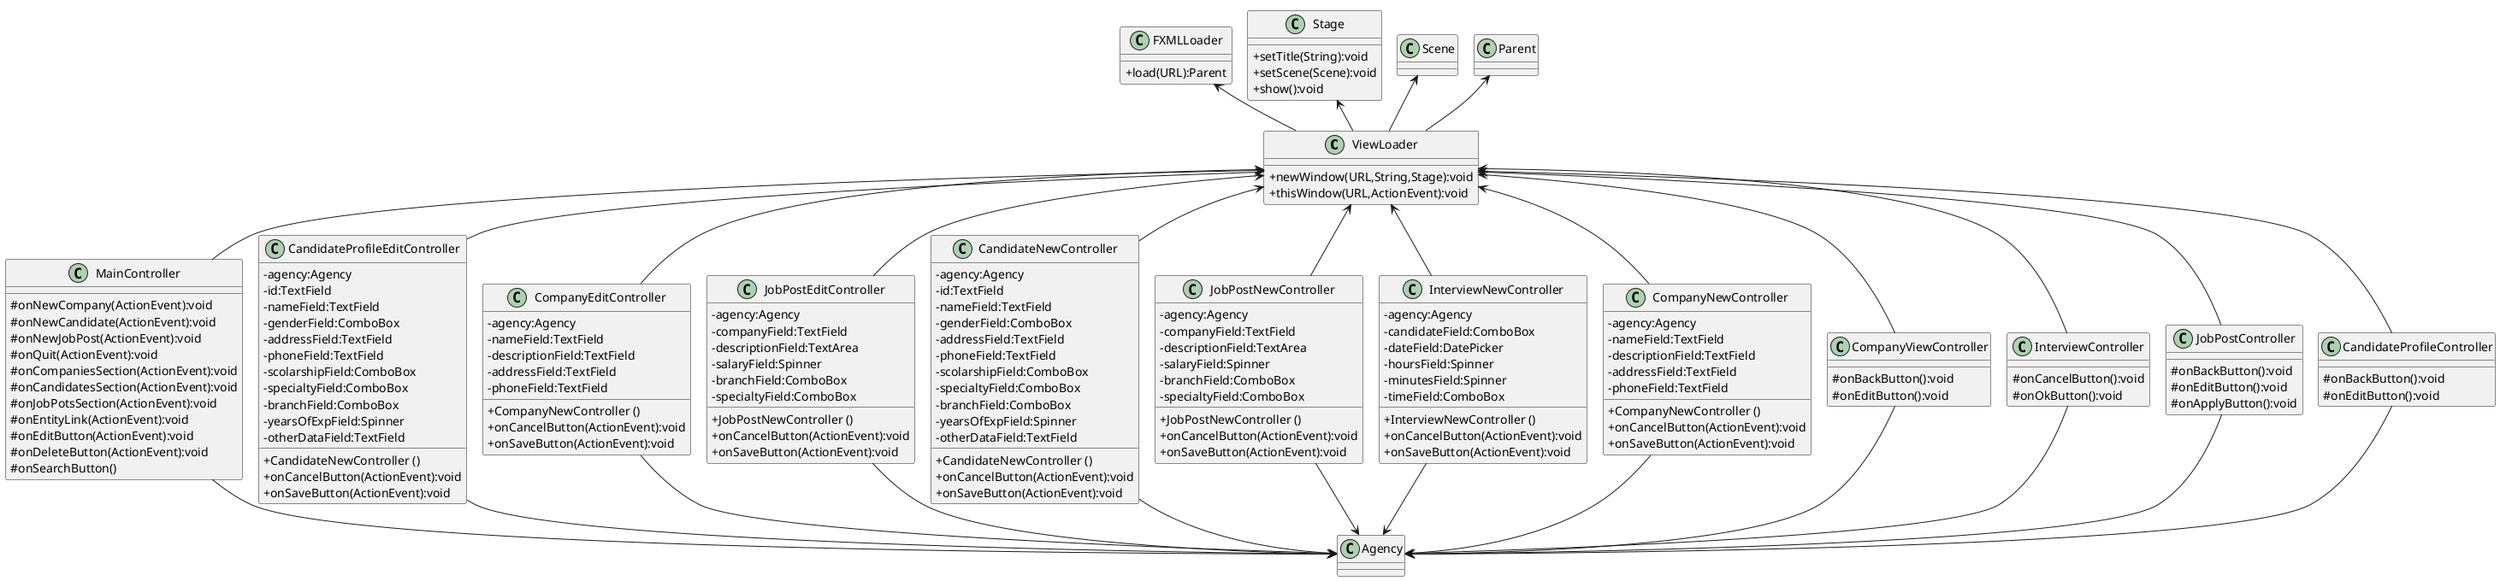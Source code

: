 @startuml
skinparam classAttributeIconSize 0
!pragma layout smetana


class ViewLoader{
+newWindow(URL,String,Stage):void
+thisWindow(URL,ActionEvent):void
}

class FXMLLoader{
+load(URL):Parent
}

class Stage{
+setTitle(String):void
+setScene(Scene):void
+show():void
}

class Scene{}
class Parent{}

class MainController{
    #onNewCompany(ActionEvent):void
    #onNewCandidate(ActionEvent):void
    #onNewJobPost(ActionEvent):void
    #onQuit(ActionEvent):void
    #onCompaniesSection(ActionEvent):void
    #onCandidatesSection(ActionEvent):void
    #onJobPotsSection(ActionEvent):void
    #onEntityLink(ActionEvent):void
    #onEditButton(ActionEvent):void
    #onDeleteButton(ActionEvent):void
    #onSearchButton()
}


class CandidateProfileEditController{
- agency:Agency
- id:TextField
- nameField:TextField
- genderField:ComboBox
- addressField:TextField
- phoneField:TextField
- scolarshipField:ComboBox
- specialtyField:ComboBox
- branchField:ComboBox
- yearsOfExpField:Spinner
- otherDataField:TextField
+ CandidateNewController ()
+ onCancelButton(ActionEvent):void
+ onSaveButton(ActionEvent):void
}
class CompanyEditController{
- agency:Agency
- nameField:TextField
- descriptionField:TextField
- addressField:TextField
- phoneField:TextField
+ CompanyNewController ()
+ onCancelButton(ActionEvent):void
+ onSaveButton(ActionEvent):void
}
class JobPostEditController{
- agency:Agency
- companyField:TextField
- descriptionField:TextArea
- salaryField:Spinner
- branchField:ComboBox
- specialtyField:ComboBox
+ JobPostNewController ()
+ onCancelButton(ActionEvent):void
+ onSaveButton(ActionEvent):void
}
class CandidateNewController{
- agency:Agency
- id:TextField
- nameField:TextField
- genderField:ComboBox
- addressField:TextField
- phoneField:TextField
- scolarshipField:ComboBox
- specialtyField:ComboBox
- branchField:ComboBox
- yearsOfExpField:Spinner
- otherDataField:TextField
+ CandidateNewController ()
+ onCancelButton(ActionEvent):void
+ onSaveButton(ActionEvent):void
}

class JobPostNewController{
- agency:Agency
- companyField:TextField
- descriptionField:TextArea
- salaryField:Spinner
- branchField:ComboBox
- specialtyField:ComboBox
+ JobPostNewController ()
+ onCancelButton(ActionEvent):void
+ onSaveButton(ActionEvent):void
}
class InterviewNewController{
- agency:Agency
- candidateField:ComboBox
- dateField:DatePicker
- hoursField:Spinner
- minutesField:Spinner
- timeField:ComboBox
+ InterviewNewController ()
+ onCancelButton(ActionEvent):void
+ onSaveButton(ActionEvent):void
}

class CompanyNewController{
- agency:Agency
- nameField:TextField
- descriptionField:TextField
- addressField:TextField
- phoneField:TextField
+ CompanyNewController ()
+ onCancelButton(ActionEvent):void
+ onSaveButton(ActionEvent):void
}
class CompanyViewController{
#onBackButton():void
#onEditButton():void
}
class InterviewController {
#onCancelButton():void
#onOkButton():void
}
class JobPostController{
#onBackButton():void
#onEditButton():void
#onApplyButton():void
}
class CandidateProfileController{
#onBackButton():void
#onEditButton():void
}
MainController --> Agency
CompanyNewController --> Agency
CandidateNewController --> Agency
JobPostNewController --> Agency
InterviewNewController --> Agency
CompanyViewController --> Agency
CompanyEditController --> Agency
JobPostController --> Agency
JobPostEditController --> Agency
InterviewController --> Agency
CandidateProfileEditController --> Agency
CandidateProfileController --> Agency

ViewLoader <-- MainController
ViewLoader <-- CandidateProfileController
ViewLoader <-- CandidateProfileEditController
ViewLoader <-- InterviewController
ViewLoader <-- JobPostController
ViewLoader <-- JobPostEditController
ViewLoader <-- CompanyNewController
ViewLoader <-- CandidateNewController
ViewLoader <-- JobPostNewController
ViewLoader <-- InterviewNewController
ViewLoader <-- CompanyEditController
ViewLoader <-- CompanyViewController
FXMLLoader <-- ViewLoader
Stage <-- ViewLoader
Scene <-- ViewLoader
Parent <-- ViewLoader

@enduml